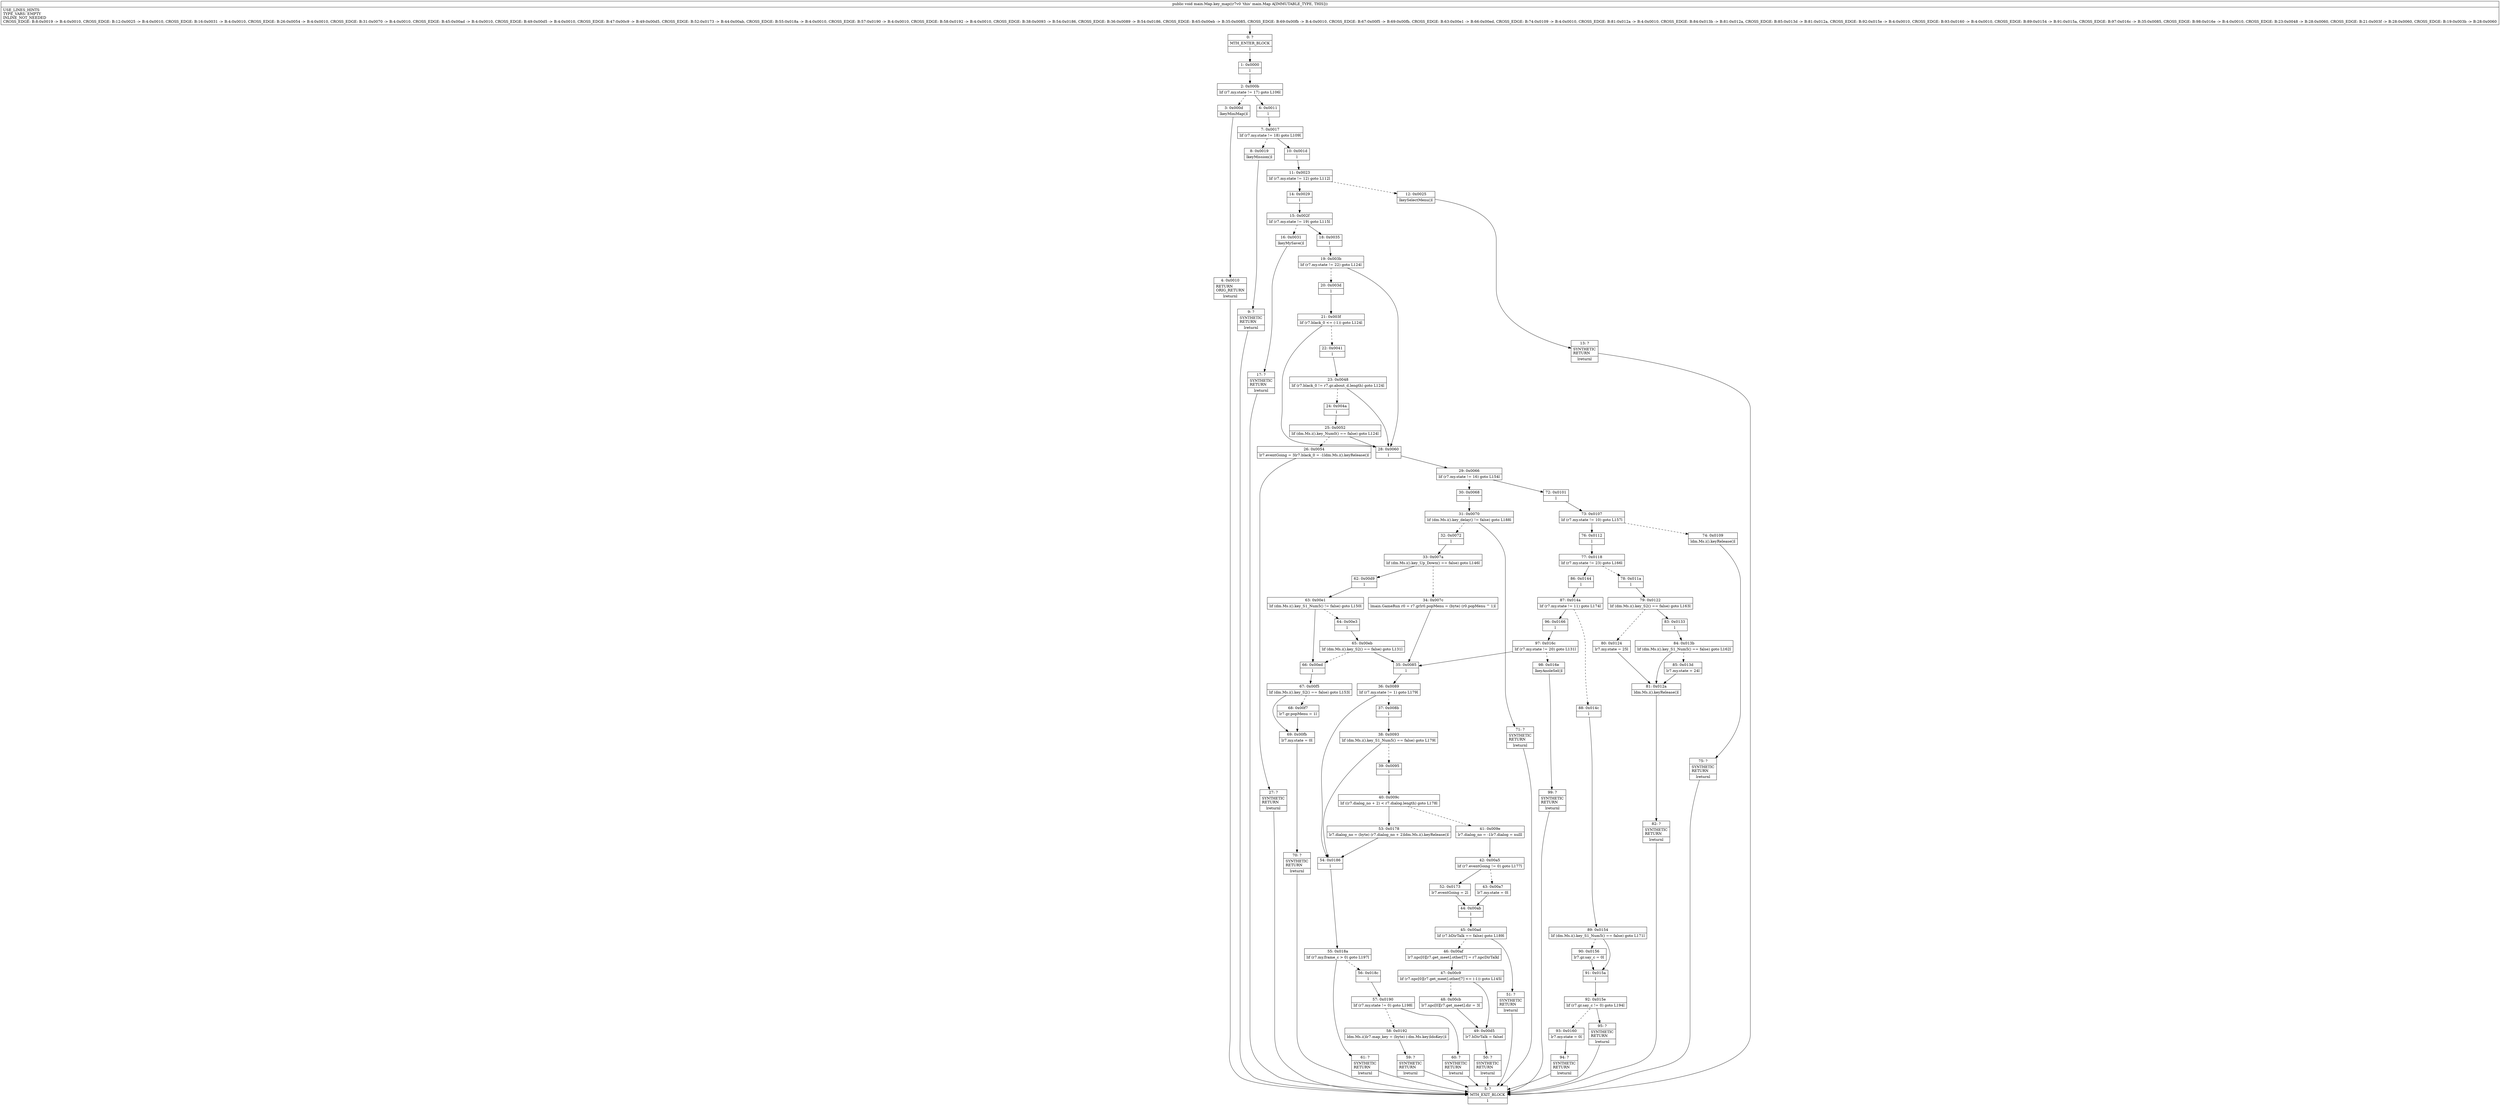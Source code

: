 digraph "CFG formain.Map.key_map()V" {
Node_0 [shape=record,label="{0\:\ ?|MTH_ENTER_BLOCK\l|l}"];
Node_1 [shape=record,label="{1\:\ 0x0000|l}"];
Node_2 [shape=record,label="{2\:\ 0x000b|lif (r7.my.state != 17) goto L106l}"];
Node_3 [shape=record,label="{3\:\ 0x000d|lkeyMiniMap()l}"];
Node_4 [shape=record,label="{4\:\ 0x0010|RETURN\lORIG_RETURN\l|lreturnl}"];
Node_5 [shape=record,label="{5\:\ ?|MTH_EXIT_BLOCK\l|l}"];
Node_6 [shape=record,label="{6\:\ 0x0011|l}"];
Node_7 [shape=record,label="{7\:\ 0x0017|lif (r7.my.state != 18) goto L109l}"];
Node_8 [shape=record,label="{8\:\ 0x0019|lkeyMission()l}"];
Node_9 [shape=record,label="{9\:\ ?|SYNTHETIC\lRETURN\l|lreturnl}"];
Node_10 [shape=record,label="{10\:\ 0x001d|l}"];
Node_11 [shape=record,label="{11\:\ 0x0023|lif (r7.my.state != 12) goto L112l}"];
Node_12 [shape=record,label="{12\:\ 0x0025|lkeySelectMenu()l}"];
Node_13 [shape=record,label="{13\:\ ?|SYNTHETIC\lRETURN\l|lreturnl}"];
Node_14 [shape=record,label="{14\:\ 0x0029|l}"];
Node_15 [shape=record,label="{15\:\ 0x002f|lif (r7.my.state != 19) goto L115l}"];
Node_16 [shape=record,label="{16\:\ 0x0031|lkeyMySave()l}"];
Node_17 [shape=record,label="{17\:\ ?|SYNTHETIC\lRETURN\l|lreturnl}"];
Node_18 [shape=record,label="{18\:\ 0x0035|l}"];
Node_19 [shape=record,label="{19\:\ 0x003b|lif (r7.my.state != 22) goto L124l}"];
Node_20 [shape=record,label="{20\:\ 0x003d|l}"];
Node_21 [shape=record,label="{21\:\ 0x003f|lif (r7.black_0 \<= (\-1)) goto L124l}"];
Node_22 [shape=record,label="{22\:\ 0x0041|l}"];
Node_23 [shape=record,label="{23\:\ 0x0048|lif (r7.black_0 != r7.gr.about_d.length) goto L124l}"];
Node_24 [shape=record,label="{24\:\ 0x004a|l}"];
Node_25 [shape=record,label="{25\:\ 0x0052|lif (dm.Ms.i().key_Num0() == false) goto L124l}"];
Node_26 [shape=record,label="{26\:\ 0x0054|lr7.eventGoing = 3lr7.black_0 = \-1ldm.Ms.i().keyRelease()l}"];
Node_27 [shape=record,label="{27\:\ ?|SYNTHETIC\lRETURN\l|lreturnl}"];
Node_28 [shape=record,label="{28\:\ 0x0060|l}"];
Node_29 [shape=record,label="{29\:\ 0x0066|lif (r7.my.state != 16) goto L154l}"];
Node_30 [shape=record,label="{30\:\ 0x0068|l}"];
Node_31 [shape=record,label="{31\:\ 0x0070|lif (dm.Ms.i().key_delay() != false) goto L188l}"];
Node_32 [shape=record,label="{32\:\ 0x0072|l}"];
Node_33 [shape=record,label="{33\:\ 0x007a|lif (dm.Ms.i().key_Up_Down() == false) goto L146l}"];
Node_34 [shape=record,label="{34\:\ 0x007c|lmain.GameRun r0 = r7.grlr0.popMenu = (byte) (r0.popMenu ^ 1)l}"];
Node_35 [shape=record,label="{35\:\ 0x0085|l}"];
Node_36 [shape=record,label="{36\:\ 0x0089|lif (r7.my.state != 1) goto L179l}"];
Node_37 [shape=record,label="{37\:\ 0x008b|l}"];
Node_38 [shape=record,label="{38\:\ 0x0093|lif (dm.Ms.i().key_S1_Num5() == false) goto L179l}"];
Node_39 [shape=record,label="{39\:\ 0x0095|l}"];
Node_40 [shape=record,label="{40\:\ 0x009c|lif ((r7.dialog_no + 2) \< r7.dialog.length) goto L178l}"];
Node_41 [shape=record,label="{41\:\ 0x009e|lr7.dialog_no = \-1lr7.dialog = nulll}"];
Node_42 [shape=record,label="{42\:\ 0x00a5|lif (r7.eventGoing != 0) goto L177l}"];
Node_43 [shape=record,label="{43\:\ 0x00a7|lr7.my.state = 0l}"];
Node_44 [shape=record,label="{44\:\ 0x00ab|l}"];
Node_45 [shape=record,label="{45\:\ 0x00ad|lif (r7.bDirTalk == false) goto L189l}"];
Node_46 [shape=record,label="{46\:\ 0x00af|lr7.npc[0][r7.get_meet].other[7] = r7.npcDirTalkl}"];
Node_47 [shape=record,label="{47\:\ 0x00c9|lif (r7.npc[0][r7.get_meet].other[7] \<= (\-1)) goto L145l}"];
Node_48 [shape=record,label="{48\:\ 0x00cb|lr7.npc[0][r7.get_meet].dir = 3l}"];
Node_49 [shape=record,label="{49\:\ 0x00d5|lr7.bDirTalk = falsel}"];
Node_50 [shape=record,label="{50\:\ ?|SYNTHETIC\lRETURN\l|lreturnl}"];
Node_51 [shape=record,label="{51\:\ ?|SYNTHETIC\lRETURN\l|lreturnl}"];
Node_52 [shape=record,label="{52\:\ 0x0173|lr7.eventGoing = 2l}"];
Node_53 [shape=record,label="{53\:\ 0x0178|lr7.dialog_no = (byte) (r7.dialog_no + 2)ldm.Ms.i().keyRelease()l}"];
Node_54 [shape=record,label="{54\:\ 0x0186|l}"];
Node_55 [shape=record,label="{55\:\ 0x018a|lif (r7.my.frame_c \> 0) goto L197l}"];
Node_56 [shape=record,label="{56\:\ 0x018c|l}"];
Node_57 [shape=record,label="{57\:\ 0x0190|lif (r7.my.state != 0) goto L198l}"];
Node_58 [shape=record,label="{58\:\ 0x0192|ldm.Ms.i()lr7.map_key = (byte) (\-dm.Ms.key)ldoKey()l}"];
Node_59 [shape=record,label="{59\:\ ?|SYNTHETIC\lRETURN\l|lreturnl}"];
Node_60 [shape=record,label="{60\:\ ?|SYNTHETIC\lRETURN\l|lreturnl}"];
Node_61 [shape=record,label="{61\:\ ?|SYNTHETIC\lRETURN\l|lreturnl}"];
Node_62 [shape=record,label="{62\:\ 0x00d9|l}"];
Node_63 [shape=record,label="{63\:\ 0x00e1|lif (dm.Ms.i().key_S1_Num5() != false) goto L150l}"];
Node_64 [shape=record,label="{64\:\ 0x00e3|l}"];
Node_65 [shape=record,label="{65\:\ 0x00eb|lif (dm.Ms.i().key_S2() == false) goto L131l}"];
Node_66 [shape=record,label="{66\:\ 0x00ed|l}"];
Node_67 [shape=record,label="{67\:\ 0x00f5|lif (dm.Ms.i().key_S2() == false) goto L153l}"];
Node_68 [shape=record,label="{68\:\ 0x00f7|lr7.gr.popMenu = 1l}"];
Node_69 [shape=record,label="{69\:\ 0x00fb|lr7.my.state = 0l}"];
Node_70 [shape=record,label="{70\:\ ?|SYNTHETIC\lRETURN\l|lreturnl}"];
Node_71 [shape=record,label="{71\:\ ?|SYNTHETIC\lRETURN\l|lreturnl}"];
Node_72 [shape=record,label="{72\:\ 0x0101|l}"];
Node_73 [shape=record,label="{73\:\ 0x0107|lif (r7.my.state != 10) goto L157l}"];
Node_74 [shape=record,label="{74\:\ 0x0109|ldm.Ms.i().keyRelease()l}"];
Node_75 [shape=record,label="{75\:\ ?|SYNTHETIC\lRETURN\l|lreturnl}"];
Node_76 [shape=record,label="{76\:\ 0x0112|l}"];
Node_77 [shape=record,label="{77\:\ 0x0118|lif (r7.my.state != 23) goto L166l}"];
Node_78 [shape=record,label="{78\:\ 0x011a|l}"];
Node_79 [shape=record,label="{79\:\ 0x0122|lif (dm.Ms.i().key_S2() == false) goto L163l}"];
Node_80 [shape=record,label="{80\:\ 0x0124|lr7.my.state = 25l}"];
Node_81 [shape=record,label="{81\:\ 0x012a|ldm.Ms.i().keyRelease()l}"];
Node_82 [shape=record,label="{82\:\ ?|SYNTHETIC\lRETURN\l|lreturnl}"];
Node_83 [shape=record,label="{83\:\ 0x0133|l}"];
Node_84 [shape=record,label="{84\:\ 0x013b|lif (dm.Ms.i().key_S1_Num5() == false) goto L162l}"];
Node_85 [shape=record,label="{85\:\ 0x013d|lr7.my.state = 24l}"];
Node_86 [shape=record,label="{86\:\ 0x0144|l}"];
Node_87 [shape=record,label="{87\:\ 0x014a|lif (r7.my.state != 11) goto L174l}"];
Node_88 [shape=record,label="{88\:\ 0x014c|l}"];
Node_89 [shape=record,label="{89\:\ 0x0154|lif (dm.Ms.i().key_S1_Num5() == false) goto L171l}"];
Node_90 [shape=record,label="{90\:\ 0x0156|lr7.gr.say_c = 0l}"];
Node_91 [shape=record,label="{91\:\ 0x015a|l}"];
Node_92 [shape=record,label="{92\:\ 0x015e|lif (r7.gr.say_c != 0) goto L194l}"];
Node_93 [shape=record,label="{93\:\ 0x0160|lr7.my.state = 0l}"];
Node_94 [shape=record,label="{94\:\ ?|SYNTHETIC\lRETURN\l|lreturnl}"];
Node_95 [shape=record,label="{95\:\ ?|SYNTHETIC\lRETURN\l|lreturnl}"];
Node_96 [shape=record,label="{96\:\ 0x0166|l}"];
Node_97 [shape=record,label="{97\:\ 0x016c|lif (r7.my.state != 20) goto L131l}"];
Node_98 [shape=record,label="{98\:\ 0x016e|lkeyAnoleSel()l}"];
Node_99 [shape=record,label="{99\:\ ?|SYNTHETIC\lRETURN\l|lreturnl}"];
MethodNode[shape=record,label="{public void main.Map.key_map((r7v0 'this' main.Map A[IMMUTABLE_TYPE, THIS]))  | USE_LINES_HINTS\lTYPE_VARS: EMPTY\lINLINE_NOT_NEEDED\lCROSS_EDGE: B:8:0x0019 \-\> B:4:0x0010, CROSS_EDGE: B:12:0x0025 \-\> B:4:0x0010, CROSS_EDGE: B:16:0x0031 \-\> B:4:0x0010, CROSS_EDGE: B:26:0x0054 \-\> B:4:0x0010, CROSS_EDGE: B:31:0x0070 \-\> B:4:0x0010, CROSS_EDGE: B:45:0x00ad \-\> B:4:0x0010, CROSS_EDGE: B:49:0x00d5 \-\> B:4:0x0010, CROSS_EDGE: B:47:0x00c9 \-\> B:49:0x00d5, CROSS_EDGE: B:52:0x0173 \-\> B:44:0x00ab, CROSS_EDGE: B:55:0x018a \-\> B:4:0x0010, CROSS_EDGE: B:57:0x0190 \-\> B:4:0x0010, CROSS_EDGE: B:58:0x0192 \-\> B:4:0x0010, CROSS_EDGE: B:38:0x0093 \-\> B:54:0x0186, CROSS_EDGE: B:36:0x0089 \-\> B:54:0x0186, CROSS_EDGE: B:65:0x00eb \-\> B:35:0x0085, CROSS_EDGE: B:69:0x00fb \-\> B:4:0x0010, CROSS_EDGE: B:67:0x00f5 \-\> B:69:0x00fb, CROSS_EDGE: B:63:0x00e1 \-\> B:66:0x00ed, CROSS_EDGE: B:74:0x0109 \-\> B:4:0x0010, CROSS_EDGE: B:81:0x012a \-\> B:4:0x0010, CROSS_EDGE: B:84:0x013b \-\> B:81:0x012a, CROSS_EDGE: B:85:0x013d \-\> B:81:0x012a, CROSS_EDGE: B:92:0x015e \-\> B:4:0x0010, CROSS_EDGE: B:93:0x0160 \-\> B:4:0x0010, CROSS_EDGE: B:89:0x0154 \-\> B:91:0x015a, CROSS_EDGE: B:97:0x016c \-\> B:35:0x0085, CROSS_EDGE: B:98:0x016e \-\> B:4:0x0010, CROSS_EDGE: B:23:0x0048 \-\> B:28:0x0060, CROSS_EDGE: B:21:0x003f \-\> B:28:0x0060, CROSS_EDGE: B:19:0x003b \-\> B:28:0x0060\l}"];
MethodNode -> Node_0;
Node_0 -> Node_1;
Node_1 -> Node_2;
Node_2 -> Node_3[style=dashed];
Node_2 -> Node_6;
Node_3 -> Node_4;
Node_4 -> Node_5;
Node_6 -> Node_7;
Node_7 -> Node_8[style=dashed];
Node_7 -> Node_10;
Node_8 -> Node_9;
Node_9 -> Node_5;
Node_10 -> Node_11;
Node_11 -> Node_12[style=dashed];
Node_11 -> Node_14;
Node_12 -> Node_13;
Node_13 -> Node_5;
Node_14 -> Node_15;
Node_15 -> Node_16[style=dashed];
Node_15 -> Node_18;
Node_16 -> Node_17;
Node_17 -> Node_5;
Node_18 -> Node_19;
Node_19 -> Node_20[style=dashed];
Node_19 -> Node_28;
Node_20 -> Node_21;
Node_21 -> Node_22[style=dashed];
Node_21 -> Node_28;
Node_22 -> Node_23;
Node_23 -> Node_24[style=dashed];
Node_23 -> Node_28;
Node_24 -> Node_25;
Node_25 -> Node_26[style=dashed];
Node_25 -> Node_28;
Node_26 -> Node_27;
Node_27 -> Node_5;
Node_28 -> Node_29;
Node_29 -> Node_30[style=dashed];
Node_29 -> Node_72;
Node_30 -> Node_31;
Node_31 -> Node_32[style=dashed];
Node_31 -> Node_71;
Node_32 -> Node_33;
Node_33 -> Node_34[style=dashed];
Node_33 -> Node_62;
Node_34 -> Node_35;
Node_35 -> Node_36;
Node_36 -> Node_37[style=dashed];
Node_36 -> Node_54;
Node_37 -> Node_38;
Node_38 -> Node_39[style=dashed];
Node_38 -> Node_54;
Node_39 -> Node_40;
Node_40 -> Node_41[style=dashed];
Node_40 -> Node_53;
Node_41 -> Node_42;
Node_42 -> Node_43[style=dashed];
Node_42 -> Node_52;
Node_43 -> Node_44;
Node_44 -> Node_45;
Node_45 -> Node_46[style=dashed];
Node_45 -> Node_51;
Node_46 -> Node_47;
Node_47 -> Node_48[style=dashed];
Node_47 -> Node_49;
Node_48 -> Node_49;
Node_49 -> Node_50;
Node_50 -> Node_5;
Node_51 -> Node_5;
Node_52 -> Node_44;
Node_53 -> Node_54;
Node_54 -> Node_55;
Node_55 -> Node_56[style=dashed];
Node_55 -> Node_61;
Node_56 -> Node_57;
Node_57 -> Node_58[style=dashed];
Node_57 -> Node_60;
Node_58 -> Node_59;
Node_59 -> Node_5;
Node_60 -> Node_5;
Node_61 -> Node_5;
Node_62 -> Node_63;
Node_63 -> Node_64[style=dashed];
Node_63 -> Node_66;
Node_64 -> Node_65;
Node_65 -> Node_35;
Node_65 -> Node_66[style=dashed];
Node_66 -> Node_67;
Node_67 -> Node_68[style=dashed];
Node_67 -> Node_69;
Node_68 -> Node_69;
Node_69 -> Node_70;
Node_70 -> Node_5;
Node_71 -> Node_5;
Node_72 -> Node_73;
Node_73 -> Node_74[style=dashed];
Node_73 -> Node_76;
Node_74 -> Node_75;
Node_75 -> Node_5;
Node_76 -> Node_77;
Node_77 -> Node_78[style=dashed];
Node_77 -> Node_86;
Node_78 -> Node_79;
Node_79 -> Node_80[style=dashed];
Node_79 -> Node_83;
Node_80 -> Node_81;
Node_81 -> Node_82;
Node_82 -> Node_5;
Node_83 -> Node_84;
Node_84 -> Node_81;
Node_84 -> Node_85[style=dashed];
Node_85 -> Node_81;
Node_86 -> Node_87;
Node_87 -> Node_88[style=dashed];
Node_87 -> Node_96;
Node_88 -> Node_89;
Node_89 -> Node_90[style=dashed];
Node_89 -> Node_91;
Node_90 -> Node_91;
Node_91 -> Node_92;
Node_92 -> Node_93[style=dashed];
Node_92 -> Node_95;
Node_93 -> Node_94;
Node_94 -> Node_5;
Node_95 -> Node_5;
Node_96 -> Node_97;
Node_97 -> Node_35;
Node_97 -> Node_98[style=dashed];
Node_98 -> Node_99;
Node_99 -> Node_5;
}

